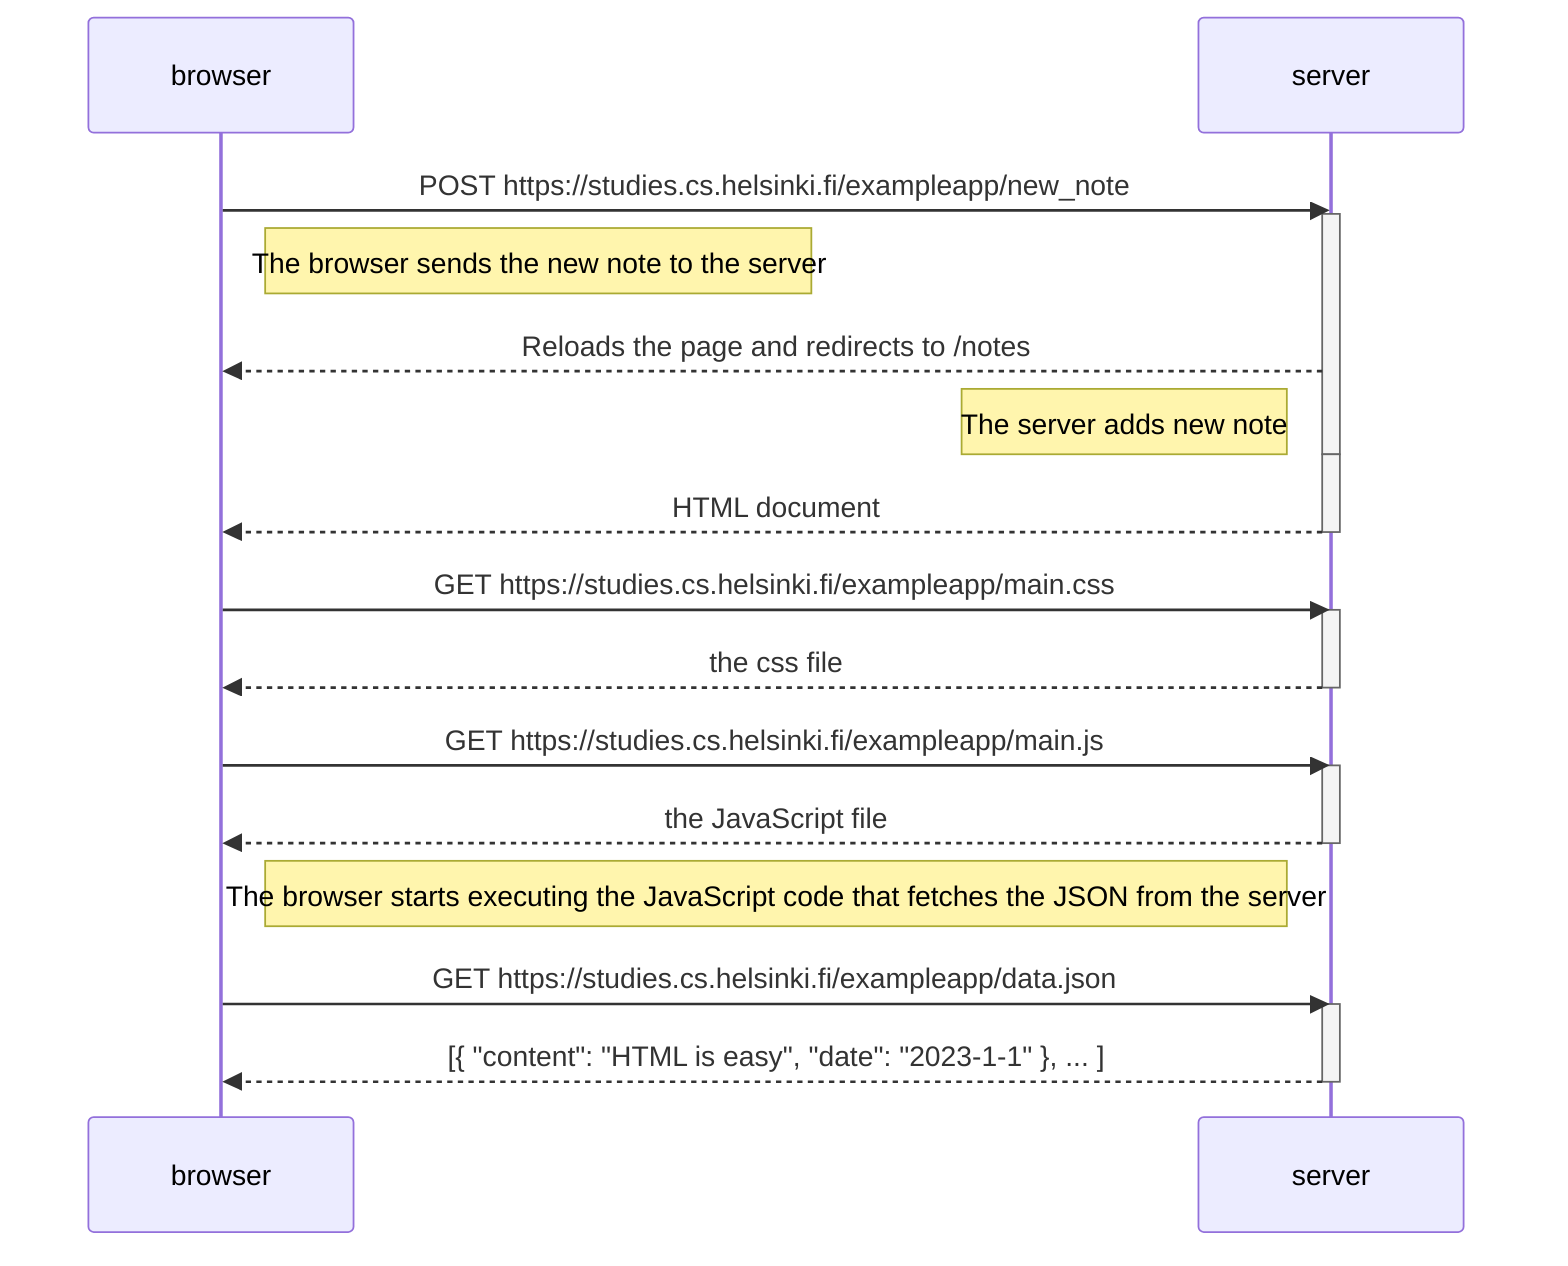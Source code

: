 sequenceDiagram
    participant browser
    participant server

    browser->>server: POST https://studies.cs.helsinki.fi/exampleapp/new_note
    activate server
    Note right of browser: The browser sends the new note to the server
    server-->>browser: Reloads the page and redirects to /notes
    Note left of server: The server adds new note
    deactivate server
    activate server
    server-->>browser: HTML document
    deactivate server
    browser->>server: GET https://studies.cs.helsinki.fi/exampleapp/main.css
    activate server
    server-->>browser: the css file
    deactivate server

    browser->>server: GET https://studies.cs.helsinki.fi/exampleapp/main.js
    activate server
    server-->>browser: the JavaScript file
    deactivate server

    Note right of browser: The browser starts executing the JavaScript code that fetches the JSON from the server

    browser->>server: GET https://studies.cs.helsinki.fi/exampleapp/data.json
    activate server
    server-->>browser: [{ "content": "HTML is easy", "date": "2023-1-1" }, ... ]
    deactivate server